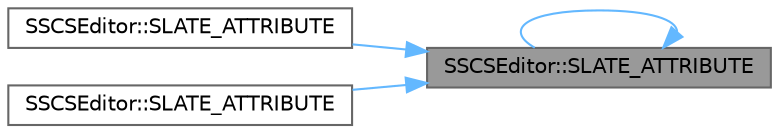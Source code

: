 digraph "SSCSEditor::SLATE_ATTRIBUTE"
{
 // INTERACTIVE_SVG=YES
 // LATEX_PDF_SIZE
  bgcolor="transparent";
  edge [fontname=Helvetica,fontsize=10,labelfontname=Helvetica,labelfontsize=10];
  node [fontname=Helvetica,fontsize=10,shape=box,height=0.2,width=0.4];
  rankdir="RL";
  Node1 [id="Node000001",label="SSCSEditor::SLATE_ATTRIBUTE",height=0.2,width=0.4,color="gray40", fillcolor="grey60", style="filled", fontcolor="black",tooltip=" "];
  Node1 -> Node2 [id="edge1_Node000001_Node000002",dir="back",color="steelblue1",style="solid",tooltip=" "];
  Node2 [id="Node000002",label="SSCSEditor::SLATE_ATTRIBUTE",height=0.2,width=0.4,color="grey40", fillcolor="white", style="filled",URL="$d6/d83/classSSCSEditor.html#a02586e5ae7788e9c981533b546ec0aa5",tooltip=" "];
  Node1 -> Node1 [id="edge2_Node000001_Node000001",dir="back",color="steelblue1",style="solid",tooltip=" "];
  Node1 -> Node3 [id="edge3_Node000001_Node000003",dir="back",color="steelblue1",style="solid",tooltip=" "];
  Node3 [id="Node000003",label="SSCSEditor::SLATE_ATTRIBUTE",height=0.2,width=0.4,color="grey40", fillcolor="white", style="filled",URL="$d6/d83/classSSCSEditor.html#a7179771c9ee6d8734af3e9f2fc086fe7",tooltip=" "];
}
